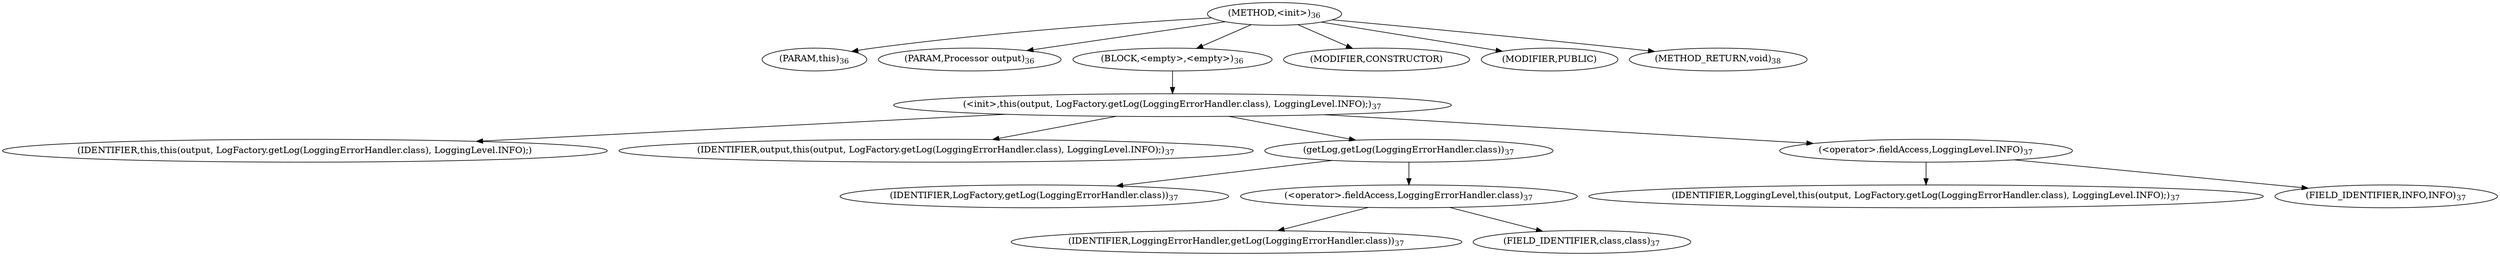 digraph "&lt;init&gt;" {  
"43" [label = <(METHOD,&lt;init&gt;)<SUB>36</SUB>> ]
"4" [label = <(PARAM,this)<SUB>36</SUB>> ]
"44" [label = <(PARAM,Processor output)<SUB>36</SUB>> ]
"45" [label = <(BLOCK,&lt;empty&gt;,&lt;empty&gt;)<SUB>36</SUB>> ]
"46" [label = <(&lt;init&gt;,this(output, LogFactory.getLog(LoggingErrorHandler.class), LoggingLevel.INFO);)<SUB>37</SUB>> ]
"3" [label = <(IDENTIFIER,this,this(output, LogFactory.getLog(LoggingErrorHandler.class), LoggingLevel.INFO);)> ]
"47" [label = <(IDENTIFIER,output,this(output, LogFactory.getLog(LoggingErrorHandler.class), LoggingLevel.INFO);)<SUB>37</SUB>> ]
"48" [label = <(getLog,getLog(LoggingErrorHandler.class))<SUB>37</SUB>> ]
"49" [label = <(IDENTIFIER,LogFactory,getLog(LoggingErrorHandler.class))<SUB>37</SUB>> ]
"50" [label = <(&lt;operator&gt;.fieldAccess,LoggingErrorHandler.class)<SUB>37</SUB>> ]
"51" [label = <(IDENTIFIER,LoggingErrorHandler,getLog(LoggingErrorHandler.class))<SUB>37</SUB>> ]
"52" [label = <(FIELD_IDENTIFIER,class,class)<SUB>37</SUB>> ]
"53" [label = <(&lt;operator&gt;.fieldAccess,LoggingLevel.INFO)<SUB>37</SUB>> ]
"54" [label = <(IDENTIFIER,LoggingLevel,this(output, LogFactory.getLog(LoggingErrorHandler.class), LoggingLevel.INFO);)<SUB>37</SUB>> ]
"55" [label = <(FIELD_IDENTIFIER,INFO,INFO)<SUB>37</SUB>> ]
"56" [label = <(MODIFIER,CONSTRUCTOR)> ]
"57" [label = <(MODIFIER,PUBLIC)> ]
"58" [label = <(METHOD_RETURN,void)<SUB>38</SUB>> ]
  "43" -> "4" 
  "43" -> "44" 
  "43" -> "45" 
  "43" -> "56" 
  "43" -> "57" 
  "43" -> "58" 
  "45" -> "46" 
  "46" -> "3" 
  "46" -> "47" 
  "46" -> "48" 
  "46" -> "53" 
  "48" -> "49" 
  "48" -> "50" 
  "50" -> "51" 
  "50" -> "52" 
  "53" -> "54" 
  "53" -> "55" 
}
